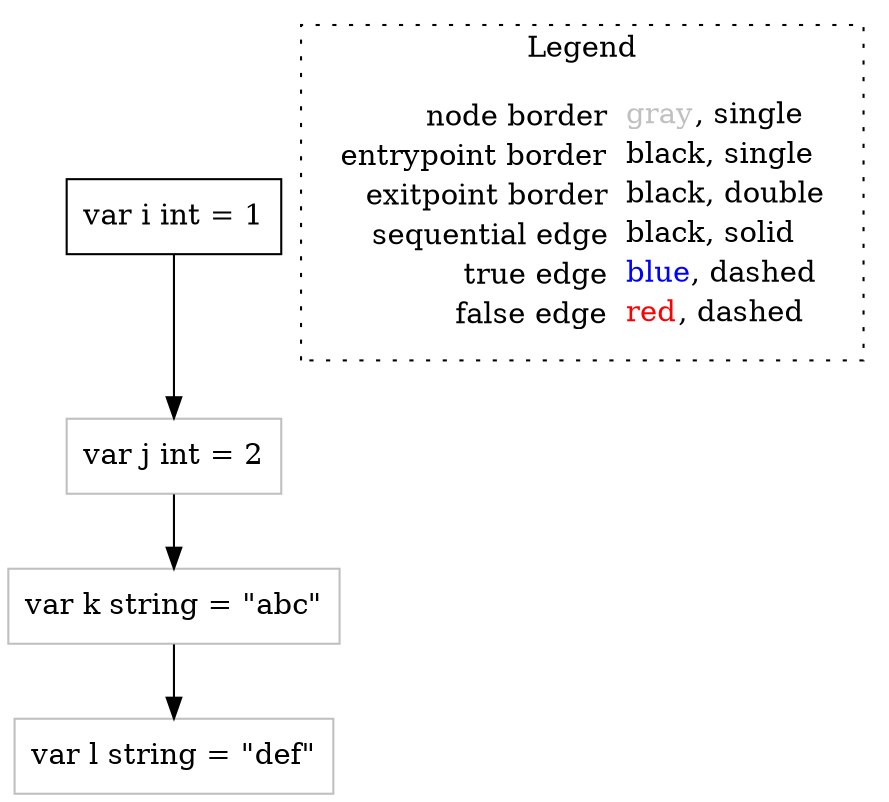 digraph {
	"node0" [shape="rect",color="black",label=<var i int = 1>];
	"node1" [shape="rect",color="gray",label=<var j int = 2>];
	"node2" [shape="rect",color="gray",label=<var k string = &quot;abc&quot;>];
	"node3" [shape="rect",color="gray",label=<var l string = &quot;def&quot;>];
	"node1" -> "node2" [color="black"];
	"node0" -> "node1" [color="black"];
	"node2" -> "node3" [color="black"];
subgraph cluster_legend {
	label="Legend";
	style=dotted;
	node [shape=plaintext];
	"legend" [label=<<table border="0" cellpadding="2" cellspacing="0" cellborder="0"><tr><td align="right">node border&nbsp;</td><td align="left"><font color="gray">gray</font>, single</td></tr><tr><td align="right">entrypoint border&nbsp;</td><td align="left"><font color="black">black</font>, single</td></tr><tr><td align="right">exitpoint border&nbsp;</td><td align="left"><font color="black">black</font>, double</td></tr><tr><td align="right">sequential edge&nbsp;</td><td align="left"><font color="black">black</font>, solid</td></tr><tr><td align="right">true edge&nbsp;</td><td align="left"><font color="blue">blue</font>, dashed</td></tr><tr><td align="right">false edge&nbsp;</td><td align="left"><font color="red">red</font>, dashed</td></tr></table>>];
}

}
